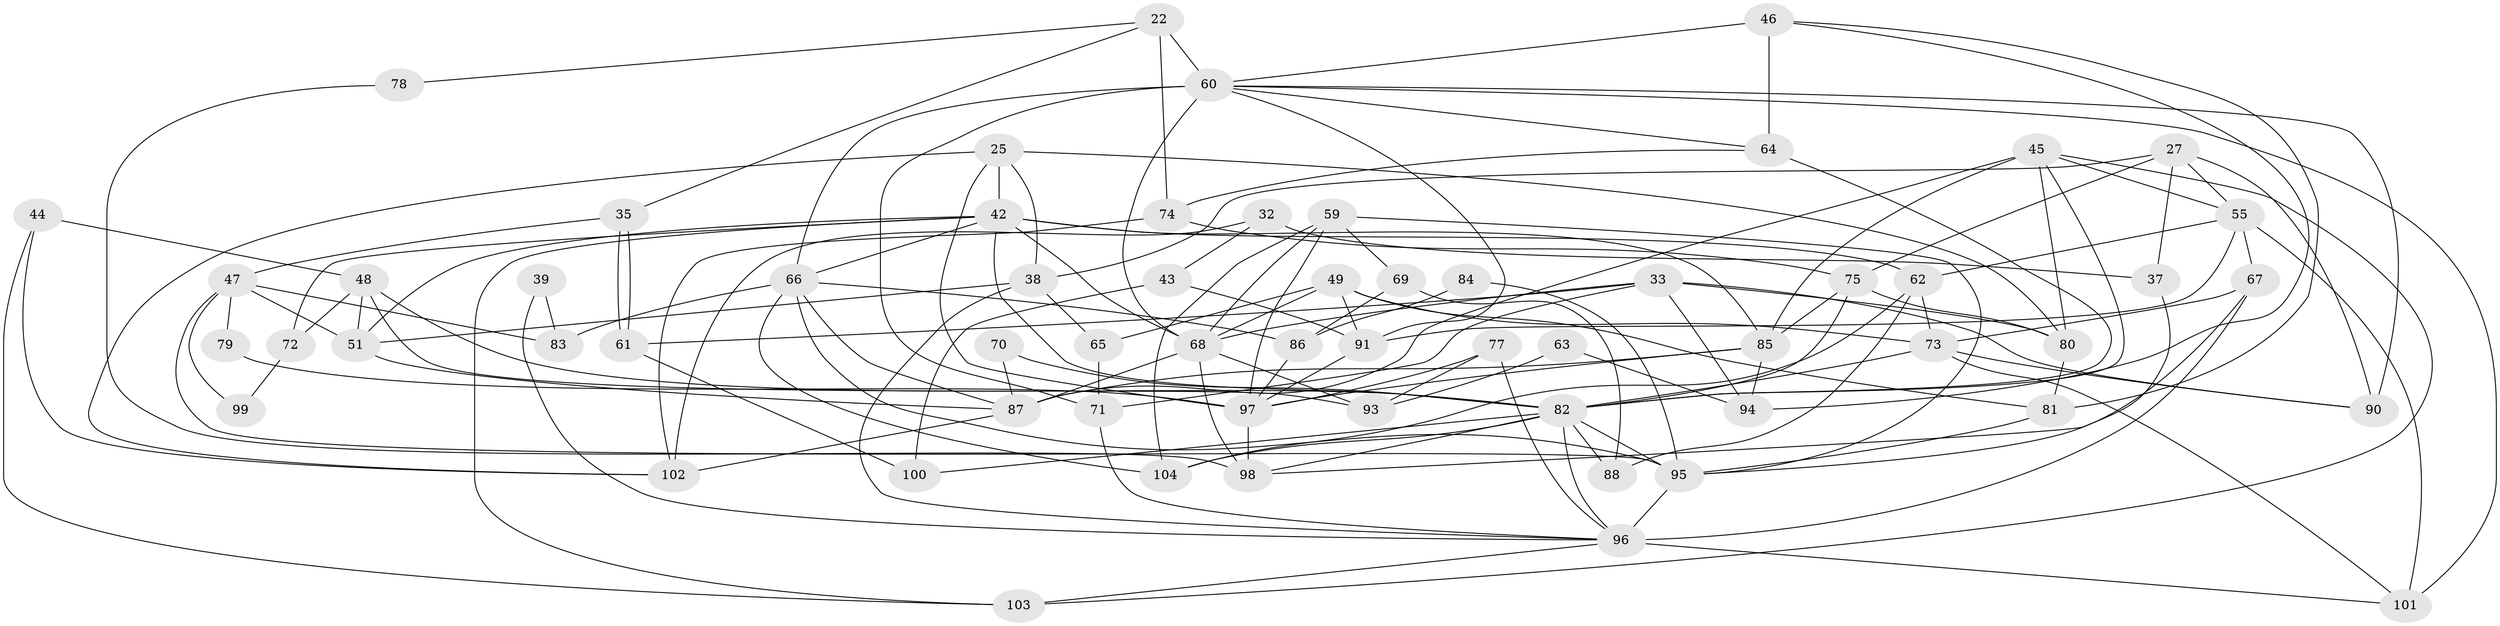 // original degree distribution, {3: 0.2980769230769231, 4: 0.3076923076923077, 6: 0.10576923076923077, 2: 0.10576923076923077, 5: 0.1346153846153846, 8: 0.019230769230769232, 7: 0.028846153846153848}
// Generated by graph-tools (version 1.1) at 2025/54/03/04/25 21:54:23]
// undirected, 62 vertices, 145 edges
graph export_dot {
graph [start="1"]
  node [color=gray90,style=filled];
  22 [super="+3"];
  25;
  27;
  32;
  33 [super="+12"];
  35;
  37;
  38;
  39;
  42 [super="+36+14"];
  43;
  44;
  45 [super="+41"];
  46;
  47;
  48 [super="+34"];
  49;
  51 [super="+13"];
  55 [super="+1+53"];
  59;
  60 [super="+58"];
  61;
  62 [super="+11"];
  63;
  64 [super="+2"];
  65;
  66 [super="+20+56"];
  67;
  68 [super="+5+52"];
  69;
  70;
  71;
  72 [super="+4"];
  73 [super="+19"];
  74;
  75 [super="+26"];
  77;
  78;
  79 [super="+21"];
  80 [super="+7"];
  81;
  82 [super="+28+57"];
  83;
  84;
  85 [super="+29"];
  86;
  87 [super="+18+24"];
  88;
  90 [super="+6"];
  91 [super="+30"];
  93;
  94;
  95 [super="+54"];
  96 [super="+76+92"];
  97 [super="+50+40"];
  98;
  99;
  100;
  101 [super="+9"];
  102;
  103 [super="+10"];
  104;
  22 -- 60 [weight=2];
  22 -- 35;
  22 -- 78;
  22 -- 74;
  25 -- 38;
  25 -- 42;
  25 -- 80;
  25 -- 102;
  25 -- 97;
  27 -- 37;
  27 -- 55;
  27 -- 38;
  27 -- 75;
  27 -- 90;
  32 -- 102;
  32 -- 43;
  32 -- 37;
  33 -- 68;
  33 -- 80;
  33 -- 71;
  33 -- 90;
  33 -- 61;
  33 -- 94;
  35 -- 47;
  35 -- 61;
  35 -- 61;
  37 -- 95;
  38 -- 65;
  38 -- 51;
  38 -- 96;
  39 -- 96;
  39 -- 83;
  42 -- 85 [weight=2];
  42 -- 103;
  42 -- 68 [weight=3];
  42 -- 72;
  42 -- 62;
  42 -- 51;
  42 -- 66;
  42 -- 82;
  43 -- 100;
  43 -- 91;
  44 -- 102;
  44 -- 48;
  44 -- 103;
  45 -- 55;
  45 -- 87;
  45 -- 80;
  45 -- 85 [weight=2];
  45 -- 82;
  45 -- 103;
  46 -- 64 [weight=2];
  46 -- 81;
  46 -- 94;
  46 -- 60;
  47 -- 83;
  47 -- 99;
  47 -- 95;
  47 -- 51;
  47 -- 79;
  48 -- 72 [weight=2];
  48 -- 93;
  48 -- 51;
  48 -- 82 [weight=3];
  49 -- 65;
  49 -- 68;
  49 -- 73;
  49 -- 81;
  49 -- 91;
  51 -- 87;
  55 -- 91;
  55 -- 67 [weight=2];
  55 -- 101 [weight=2];
  55 -- 62;
  59 -- 69;
  59 -- 68;
  59 -- 95;
  59 -- 104;
  59 -- 97;
  60 -- 64;
  60 -- 71;
  60 -- 90;
  60 -- 68 [weight=2];
  60 -- 66;
  60 -- 101;
  60 -- 91;
  61 -- 100;
  62 -- 88;
  62 -- 104;
  62 -- 73;
  63 -- 94;
  63 -- 93;
  64 -- 74;
  64 -- 82;
  65 -- 71;
  66 -- 104;
  66 -- 83 [weight=2];
  66 -- 87;
  66 -- 95;
  66 -- 86;
  67 -- 98;
  67 -- 73;
  67 -- 96 [weight=3];
  68 -- 87 [weight=2];
  68 -- 98;
  68 -- 93;
  69 -- 88;
  69 -- 86;
  70 -- 87;
  70 -- 82;
  71 -- 96;
  72 -- 99;
  73 -- 101;
  73 -- 90;
  73 -- 82;
  74 -- 75;
  74 -- 102;
  75 -- 80;
  75 -- 85;
  75 -- 82;
  77 -- 93;
  77 -- 97;
  77 -- 96;
  78 -- 98;
  79 -- 97 [weight=4];
  80 -- 81;
  81 -- 95;
  82 -- 104;
  82 -- 88;
  82 -- 98;
  82 -- 100;
  82 -- 95;
  82 -- 96;
  84 -- 95;
  84 -- 86;
  85 -- 94;
  85 -- 87;
  85 -- 97;
  86 -- 97;
  87 -- 102;
  91 -- 97;
  95 -- 96;
  96 -- 101 [weight=2];
  96 -- 103;
  97 -- 98;
}

